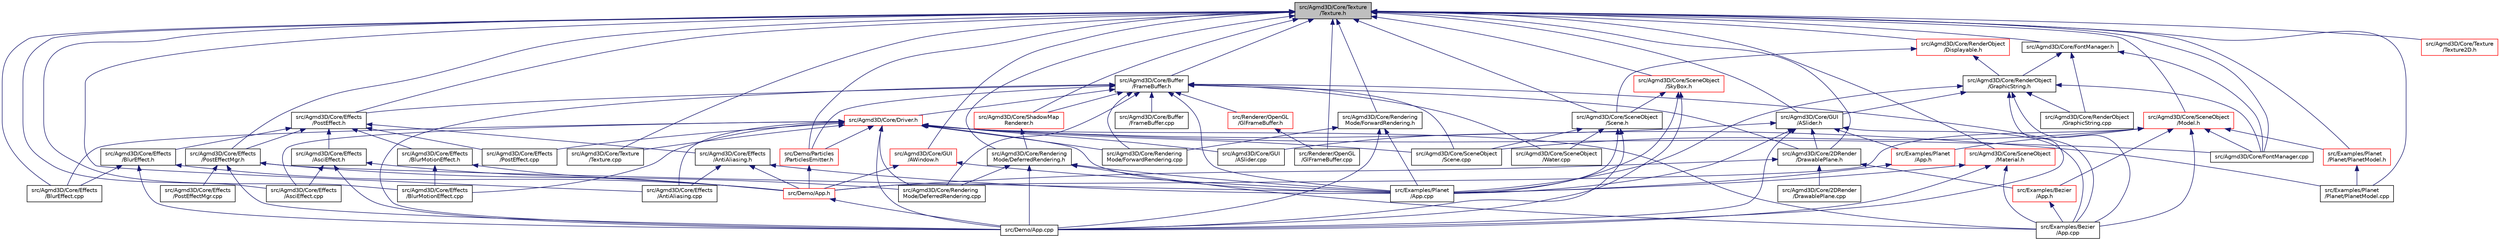 digraph "src/Agmd3D/Core/Texture/Texture.h"
{
  edge [fontname="Helvetica",fontsize="10",labelfontname="Helvetica",labelfontsize="10"];
  node [fontname="Helvetica",fontsize="10",shape=record];
  Node1 [label="src/Agmd3D/Core/Texture\l/Texture.h",height=0.2,width=0.4,color="black", fillcolor="grey75", style="filled" fontcolor="black"];
  Node1 -> Node2 [dir="back",color="midnightblue",fontsize="10",style="solid"];
  Node2 [label="src/Agmd3D/Core/2DRender\l/DrawablePlane.h",height=0.2,width=0.4,color="black", fillcolor="white", style="filled",URL="$_drawable_plane_8h.html"];
  Node2 -> Node3 [dir="back",color="midnightblue",fontsize="10",style="solid"];
  Node3 [label="src/Agmd3D/Core/2DRender\l/DrawablePlane.cpp",height=0.2,width=0.4,color="black", fillcolor="white", style="filled",URL="$_drawable_plane_8cpp.html"];
  Node2 -> Node4 [dir="back",color="midnightblue",fontsize="10",style="solid"];
  Node4 [label="src/Demo/App.h",height=0.2,width=0.4,color="red", fillcolor="white", style="filled",URL="$_demo_2_app_8h.html"];
  Node4 -> Node5 [dir="back",color="midnightblue",fontsize="10",style="solid"];
  Node5 [label="src/Demo/App.cpp",height=0.2,width=0.4,color="black", fillcolor="white", style="filled",URL="$_demo_2_app_8cpp.html"];
  Node2 -> Node6 [dir="back",color="midnightblue",fontsize="10",style="solid"];
  Node6 [label="src/Examples/Bezier\l/App.h",height=0.2,width=0.4,color="red", fillcolor="white", style="filled",URL="$_examples_2_bezier_2_app_8h.html"];
  Node6 -> Node7 [dir="back",color="midnightblue",fontsize="10",style="solid"];
  Node7 [label="src/Examples/Bezier\l/App.cpp",height=0.2,width=0.4,color="black", fillcolor="white", style="filled",URL="$_examples_2_bezier_2_app_8cpp.html"];
  Node1 -> Node8 [dir="back",color="midnightblue",fontsize="10",style="solid"];
  Node8 [label="src/Agmd3D/Core/Buffer\l/FrameBuffer.h",height=0.2,width=0.4,color="black", fillcolor="white", style="filled",URL="$_frame_buffer_8h.html"];
  Node8 -> Node2 [dir="back",color="midnightblue",fontsize="10",style="solid"];
  Node8 -> Node9 [dir="back",color="midnightblue",fontsize="10",style="solid"];
  Node9 [label="src/Agmd3D/Core/Buffer\l/FrameBuffer.cpp",height=0.2,width=0.4,color="black", fillcolor="white", style="filled",URL="$_frame_buffer_8cpp.html"];
  Node8 -> Node10 [dir="back",color="midnightblue",fontsize="10",style="solid"];
  Node10 [label="src/Agmd3D/Core/Driver.h",height=0.2,width=0.4,color="red", fillcolor="white", style="filled",URL="$_driver_8h.html"];
  Node10 -> Node11 [dir="back",color="midnightblue",fontsize="10",style="solid"];
  Node11 [label="src/Agmd3D/Core/Effects\l/AntiAliasing.cpp",height=0.2,width=0.4,color="black", fillcolor="white", style="filled",URL="$_anti_aliasing_8cpp.html"];
  Node10 -> Node12 [dir="back",color="midnightblue",fontsize="10",style="solid"];
  Node12 [label="src/Agmd3D/Core/Effects\l/AsciEffect.cpp",height=0.2,width=0.4,color="black", fillcolor="white", style="filled",URL="$_asci_effect_8cpp.html"];
  Node10 -> Node13 [dir="back",color="midnightblue",fontsize="10",style="solid"];
  Node13 [label="src/Agmd3D/Core/Effects\l/BlurEffect.cpp",height=0.2,width=0.4,color="black", fillcolor="white", style="filled",URL="$_blur_effect_8cpp.html"];
  Node10 -> Node14 [dir="back",color="midnightblue",fontsize="10",style="solid"];
  Node14 [label="src/Agmd3D/Core/Effects\l/BlurMotionEffect.cpp",height=0.2,width=0.4,color="black", fillcolor="white", style="filled",URL="$_blur_motion_effect_8cpp.html"];
  Node10 -> Node15 [dir="back",color="midnightblue",fontsize="10",style="solid"];
  Node15 [label="src/Agmd3D/Core/Effects\l/PostEffect.cpp",height=0.2,width=0.4,color="black", fillcolor="white", style="filled",URL="$_post_effect_8cpp.html"];
  Node10 -> Node16 [dir="back",color="midnightblue",fontsize="10",style="solid"];
  Node16 [label="src/Agmd3D/Core/FontManager.cpp",height=0.2,width=0.4,color="black", fillcolor="white", style="filled",URL="$_font_manager_8cpp.html"];
  Node10 -> Node17 [dir="back",color="midnightblue",fontsize="10",style="solid"];
  Node17 [label="src/Agmd3D/Core/GUI\l/ASlider.cpp",height=0.2,width=0.4,color="black", fillcolor="white", style="filled",URL="$_a_slider_8cpp.html"];
  Node10 -> Node18 [dir="back",color="midnightblue",fontsize="10",style="solid"];
  Node18 [label="src/Agmd3D/Core/Rendering\lMode/DeferredRendering.cpp",height=0.2,width=0.4,color="black", fillcolor="white", style="filled",URL="$_deferred_rendering_8cpp.html"];
  Node10 -> Node19 [dir="back",color="midnightblue",fontsize="10",style="solid"];
  Node19 [label="src/Agmd3D/Core/Rendering\lMode/ForwardRendering.cpp",height=0.2,width=0.4,color="black", fillcolor="white", style="filled",URL="$_forward_rendering_8cpp.html"];
  Node10 -> Node20 [dir="back",color="midnightblue",fontsize="10",style="solid"];
  Node20 [label="src/Agmd3D/Core/SceneObject\l/Scene.cpp",height=0.2,width=0.4,color="black", fillcolor="white", style="filled",URL="$_scene_8cpp.html"];
  Node10 -> Node21 [dir="back",color="midnightblue",fontsize="10",style="solid"];
  Node21 [label="src/Agmd3D/Core/Texture\l/Texture.cpp",height=0.2,width=0.4,color="black", fillcolor="white", style="filled",URL="$_texture_8cpp.html"];
  Node10 -> Node22 [dir="back",color="midnightblue",fontsize="10",style="solid"];
  Node22 [label="src/Demo/Particles\l/ParticlesEmitter.h",height=0.2,width=0.4,color="red", fillcolor="white", style="filled",URL="$_particles_emitter_8h.html"];
  Node22 -> Node4 [dir="back",color="midnightblue",fontsize="10",style="solid"];
  Node10 -> Node5 [dir="back",color="midnightblue",fontsize="10",style="solid"];
  Node10 -> Node7 [dir="back",color="midnightblue",fontsize="10",style="solid"];
  Node10 -> Node23 [dir="back",color="midnightblue",fontsize="10",style="solid"];
  Node23 [label="src/Examples/Planet\l/App.cpp",height=0.2,width=0.4,color="black", fillcolor="white", style="filled",URL="$_examples_2_planet_2_app_8cpp.html"];
  Node10 -> Node24 [dir="back",color="midnightblue",fontsize="10",style="solid"];
  Node24 [label="src/Examples/Planet\l/Planet/PlanetModel.cpp",height=0.2,width=0.4,color="black", fillcolor="white", style="filled",URL="$_planet_model_8cpp.html"];
  Node8 -> Node25 [dir="back",color="midnightblue",fontsize="10",style="solid"];
  Node25 [label="src/Agmd3D/Core/Effects\l/PostEffect.h",height=0.2,width=0.4,color="black", fillcolor="white", style="filled",URL="$_post_effect_8h.html"];
  Node25 -> Node26 [dir="back",color="midnightblue",fontsize="10",style="solid"];
  Node26 [label="src/Agmd3D/Core/Effects\l/AntiAliasing.h",height=0.2,width=0.4,color="black", fillcolor="white", style="filled",URL="$_anti_aliasing_8h.html"];
  Node26 -> Node11 [dir="back",color="midnightblue",fontsize="10",style="solid"];
  Node26 -> Node4 [dir="back",color="midnightblue",fontsize="10",style="solid"];
  Node26 -> Node23 [dir="back",color="midnightblue",fontsize="10",style="solid"];
  Node25 -> Node27 [dir="back",color="midnightblue",fontsize="10",style="solid"];
  Node27 [label="src/Agmd3D/Core/Effects\l/AsciEffect.h",height=0.2,width=0.4,color="black", fillcolor="white", style="filled",URL="$_asci_effect_8h.html"];
  Node27 -> Node12 [dir="back",color="midnightblue",fontsize="10",style="solid"];
  Node27 -> Node4 [dir="back",color="midnightblue",fontsize="10",style="solid"];
  Node27 -> Node5 [dir="back",color="midnightblue",fontsize="10",style="solid"];
  Node25 -> Node28 [dir="back",color="midnightblue",fontsize="10",style="solid"];
  Node28 [label="src/Agmd3D/Core/Effects\l/BlurEffect.h",height=0.2,width=0.4,color="black", fillcolor="white", style="filled",URL="$_blur_effect_8h.html"];
  Node28 -> Node13 [dir="back",color="midnightblue",fontsize="10",style="solid"];
  Node28 -> Node4 [dir="back",color="midnightblue",fontsize="10",style="solid"];
  Node28 -> Node5 [dir="back",color="midnightblue",fontsize="10",style="solid"];
  Node25 -> Node29 [dir="back",color="midnightblue",fontsize="10",style="solid"];
  Node29 [label="src/Agmd3D/Core/Effects\l/BlurMotionEffect.h",height=0.2,width=0.4,color="black", fillcolor="white", style="filled",URL="$_blur_motion_effect_8h.html"];
  Node29 -> Node14 [dir="back",color="midnightblue",fontsize="10",style="solid"];
  Node29 -> Node4 [dir="back",color="midnightblue",fontsize="10",style="solid"];
  Node25 -> Node15 [dir="back",color="midnightblue",fontsize="10",style="solid"];
  Node25 -> Node30 [dir="back",color="midnightblue",fontsize="10",style="solid"];
  Node30 [label="src/Agmd3D/Core/Effects\l/PostEffectMgr.h",height=0.2,width=0.4,color="black", fillcolor="white", style="filled",URL="$_post_effect_mgr_8h.html"];
  Node30 -> Node31 [dir="back",color="midnightblue",fontsize="10",style="solid"];
  Node31 [label="src/Agmd3D/Core/Effects\l/PostEffectMgr.cpp",height=0.2,width=0.4,color="black", fillcolor="white", style="filled",URL="$_post_effect_mgr_8cpp.html"];
  Node30 -> Node18 [dir="back",color="midnightblue",fontsize="10",style="solid"];
  Node30 -> Node5 [dir="back",color="midnightblue",fontsize="10",style="solid"];
  Node30 -> Node23 [dir="back",color="midnightblue",fontsize="10",style="solid"];
  Node8 -> Node18 [dir="back",color="midnightblue",fontsize="10",style="solid"];
  Node8 -> Node19 [dir="back",color="midnightblue",fontsize="10",style="solid"];
  Node8 -> Node20 [dir="back",color="midnightblue",fontsize="10",style="solid"];
  Node8 -> Node32 [dir="back",color="midnightblue",fontsize="10",style="solid"];
  Node32 [label="src/Agmd3D/Core/SceneObject\l/Water.cpp",height=0.2,width=0.4,color="black", fillcolor="white", style="filled",URL="$_water_8cpp.html"];
  Node8 -> Node33 [dir="back",color="midnightblue",fontsize="10",style="solid"];
  Node33 [label="src/Agmd3D/Core/ShadowMap\lRenderer.h",height=0.2,width=0.4,color="red", fillcolor="white", style="filled",URL="$_shadow_map_renderer_8h.html"];
  Node33 -> Node34 [dir="back",color="midnightblue",fontsize="10",style="solid"];
  Node34 [label="src/Agmd3D/Core/Rendering\lMode/DeferredRendering.h",height=0.2,width=0.4,color="black", fillcolor="white", style="filled",URL="$_deferred_rendering_8h.html"];
  Node34 -> Node18 [dir="back",color="midnightblue",fontsize="10",style="solid"];
  Node34 -> Node5 [dir="back",color="midnightblue",fontsize="10",style="solid"];
  Node34 -> Node7 [dir="back",color="midnightblue",fontsize="10",style="solid"];
  Node34 -> Node23 [dir="back",color="midnightblue",fontsize="10",style="solid"];
  Node8 -> Node22 [dir="back",color="midnightblue",fontsize="10",style="solid"];
  Node8 -> Node5 [dir="back",color="midnightblue",fontsize="10",style="solid"];
  Node8 -> Node7 [dir="back",color="midnightblue",fontsize="10",style="solid"];
  Node8 -> Node23 [dir="back",color="midnightblue",fontsize="10",style="solid"];
  Node8 -> Node35 [dir="back",color="midnightblue",fontsize="10",style="solid"];
  Node35 [label="src/Renderer/OpenGL\l/GlFrameBuffer.h",height=0.2,width=0.4,color="red", fillcolor="white", style="filled",URL="$_gl_frame_buffer_8h.html"];
  Node35 -> Node36 [dir="back",color="midnightblue",fontsize="10",style="solid"];
  Node36 [label="src/Renderer/OpenGL\l/GlFrameBuffer.cpp",height=0.2,width=0.4,color="black", fillcolor="white", style="filled",URL="$_gl_frame_buffer_8cpp.html"];
  Node1 -> Node11 [dir="back",color="midnightblue",fontsize="10",style="solid"];
  Node1 -> Node12 [dir="back",color="midnightblue",fontsize="10",style="solid"];
  Node1 -> Node13 [dir="back",color="midnightblue",fontsize="10",style="solid"];
  Node1 -> Node14 [dir="back",color="midnightblue",fontsize="10",style="solid"];
  Node1 -> Node25 [dir="back",color="midnightblue",fontsize="10",style="solid"];
  Node1 -> Node30 [dir="back",color="midnightblue",fontsize="10",style="solid"];
  Node1 -> Node16 [dir="back",color="midnightblue",fontsize="10",style="solid"];
  Node1 -> Node37 [dir="back",color="midnightblue",fontsize="10",style="solid"];
  Node37 [label="src/Agmd3D/Core/FontManager.h",height=0.2,width=0.4,color="black", fillcolor="white", style="filled",URL="$_font_manager_8h.html"];
  Node37 -> Node16 [dir="back",color="midnightblue",fontsize="10",style="solid"];
  Node37 -> Node38 [dir="back",color="midnightblue",fontsize="10",style="solid"];
  Node38 [label="src/Agmd3D/Core/RenderObject\l/GraphicString.cpp",height=0.2,width=0.4,color="black", fillcolor="white", style="filled",URL="$_graphic_string_8cpp.html"];
  Node37 -> Node39 [dir="back",color="midnightblue",fontsize="10",style="solid"];
  Node39 [label="src/Agmd3D/Core/RenderObject\l/GraphicString.h",height=0.2,width=0.4,color="black", fillcolor="white", style="filled",URL="$_graphic_string_8h.html"];
  Node39 -> Node16 [dir="back",color="midnightblue",fontsize="10",style="solid"];
  Node39 -> Node40 [dir="back",color="midnightblue",fontsize="10",style="solid"];
  Node40 [label="src/Agmd3D/Core/GUI\l/ASlider.h",height=0.2,width=0.4,color="black", fillcolor="white", style="filled",URL="$_a_slider_8h.html"];
  Node40 -> Node2 [dir="back",color="midnightblue",fontsize="10",style="solid"];
  Node40 -> Node17 [dir="back",color="midnightblue",fontsize="10",style="solid"];
  Node40 -> Node5 [dir="back",color="midnightblue",fontsize="10",style="solid"];
  Node40 -> Node7 [dir="back",color="midnightblue",fontsize="10",style="solid"];
  Node40 -> Node41 [dir="back",color="midnightblue",fontsize="10",style="solid"];
  Node41 [label="src/Examples/Planet\l/App.h",height=0.2,width=0.4,color="red", fillcolor="white", style="filled",URL="$_examples_2_planet_2_app_8h.html"];
  Node41 -> Node23 [dir="back",color="midnightblue",fontsize="10",style="solid"];
  Node40 -> Node23 [dir="back",color="midnightblue",fontsize="10",style="solid"];
  Node39 -> Node38 [dir="back",color="midnightblue",fontsize="10",style="solid"];
  Node39 -> Node5 [dir="back",color="midnightblue",fontsize="10",style="solid"];
  Node39 -> Node7 [dir="back",color="midnightblue",fontsize="10",style="solid"];
  Node39 -> Node23 [dir="back",color="midnightblue",fontsize="10",style="solid"];
  Node1 -> Node40 [dir="back",color="midnightblue",fontsize="10",style="solid"];
  Node1 -> Node42 [dir="back",color="midnightblue",fontsize="10",style="solid"];
  Node42 [label="src/Agmd3D/Core/GUI\l/AWindow.h",height=0.2,width=0.4,color="red", fillcolor="white", style="filled",URL="$_a_window_8h.html"];
  Node42 -> Node4 [dir="back",color="midnightblue",fontsize="10",style="solid"];
  Node42 -> Node23 [dir="back",color="midnightblue",fontsize="10",style="solid"];
  Node1 -> Node34 [dir="back",color="midnightblue",fontsize="10",style="solid"];
  Node1 -> Node43 [dir="back",color="midnightblue",fontsize="10",style="solid"];
  Node43 [label="src/Agmd3D/Core/Rendering\lMode/ForwardRendering.h",height=0.2,width=0.4,color="black", fillcolor="white", style="filled",URL="$_forward_rendering_8h.html"];
  Node43 -> Node19 [dir="back",color="midnightblue",fontsize="10",style="solid"];
  Node43 -> Node5 [dir="back",color="midnightblue",fontsize="10",style="solid"];
  Node43 -> Node23 [dir="back",color="midnightblue",fontsize="10",style="solid"];
  Node1 -> Node44 [dir="back",color="midnightblue",fontsize="10",style="solid"];
  Node44 [label="src/Agmd3D/Core/RenderObject\l/Displayable.h",height=0.2,width=0.4,color="red", fillcolor="white", style="filled",URL="$_displayable_8h.html"];
  Node44 -> Node39 [dir="back",color="midnightblue",fontsize="10",style="solid"];
  Node44 -> Node45 [dir="back",color="midnightblue",fontsize="10",style="solid"];
  Node45 [label="src/Agmd3D/Core/SceneObject\l/Scene.h",height=0.2,width=0.4,color="black", fillcolor="white", style="filled",URL="$_scene_8h.html"];
  Node45 -> Node20 [dir="back",color="midnightblue",fontsize="10",style="solid"];
  Node45 -> Node32 [dir="back",color="midnightblue",fontsize="10",style="solid"];
  Node45 -> Node5 [dir="back",color="midnightblue",fontsize="10",style="solid"];
  Node45 -> Node23 [dir="back",color="midnightblue",fontsize="10",style="solid"];
  Node1 -> Node46 [dir="back",color="midnightblue",fontsize="10",style="solid"];
  Node46 [label="src/Agmd3D/Core/SceneObject\l/Material.h",height=0.2,width=0.4,color="red", fillcolor="white", style="filled",URL="$_material_8h.html"];
  Node46 -> Node5 [dir="back",color="midnightblue",fontsize="10",style="solid"];
  Node46 -> Node7 [dir="back",color="midnightblue",fontsize="10",style="solid"];
  Node46 -> Node23 [dir="back",color="midnightblue",fontsize="10",style="solid"];
  Node1 -> Node47 [dir="back",color="midnightblue",fontsize="10",style="solid"];
  Node47 [label="src/Agmd3D/Core/SceneObject\l/Model.h",height=0.2,width=0.4,color="red", fillcolor="white", style="filled",URL="$_model_8h.html"];
  Node47 -> Node16 [dir="back",color="midnightblue",fontsize="10",style="solid"];
  Node47 -> Node20 [dir="back",color="midnightblue",fontsize="10",style="solid"];
  Node47 -> Node4 [dir="back",color="midnightblue",fontsize="10",style="solid"];
  Node47 -> Node6 [dir="back",color="midnightblue",fontsize="10",style="solid"];
  Node47 -> Node7 [dir="back",color="midnightblue",fontsize="10",style="solid"];
  Node47 -> Node41 [dir="back",color="midnightblue",fontsize="10",style="solid"];
  Node47 -> Node48 [dir="back",color="midnightblue",fontsize="10",style="solid"];
  Node48 [label="src/Examples/Planet\l/Planet/PlanetModel.h",height=0.2,width=0.4,color="red", fillcolor="white", style="filled",URL="$_planet_model_8h.html"];
  Node48 -> Node24 [dir="back",color="midnightblue",fontsize="10",style="solid"];
  Node1 -> Node45 [dir="back",color="midnightblue",fontsize="10",style="solid"];
  Node1 -> Node49 [dir="back",color="midnightblue",fontsize="10",style="solid"];
  Node49 [label="src/Agmd3D/Core/SceneObject\l/SkyBox.h",height=0.2,width=0.4,color="red", fillcolor="white", style="filled",URL="$_sky_box_8h.html"];
  Node49 -> Node45 [dir="back",color="midnightblue",fontsize="10",style="solid"];
  Node49 -> Node5 [dir="back",color="midnightblue",fontsize="10",style="solid"];
  Node49 -> Node23 [dir="back",color="midnightblue",fontsize="10",style="solid"];
  Node1 -> Node33 [dir="back",color="midnightblue",fontsize="10",style="solid"];
  Node1 -> Node21 [dir="back",color="midnightblue",fontsize="10",style="solid"];
  Node1 -> Node50 [dir="back",color="midnightblue",fontsize="10",style="solid"];
  Node50 [label="src/Agmd3D/Core/Texture\l/Texture2D.h",height=0.2,width=0.4,color="red", fillcolor="white", style="filled",URL="$_texture2_d_8h.html"];
  Node1 -> Node22 [dir="back",color="midnightblue",fontsize="10",style="solid"];
  Node1 -> Node48 [dir="back",color="midnightblue",fontsize="10",style="solid"];
  Node1 -> Node24 [dir="back",color="midnightblue",fontsize="10",style="solid"];
  Node1 -> Node36 [dir="back",color="midnightblue",fontsize="10",style="solid"];
}
